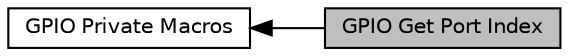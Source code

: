digraph "GPIO Get Port Index"
{
  edge [fontname="Helvetica",fontsize="10",labelfontname="Helvetica",labelfontsize="10"];
  node [fontname="Helvetica",fontsize="10",shape=box];
  rankdir=LR;
  Node1 [label="GPIO Get Port Index",height=0.2,width=0.4,color="black", fillcolor="grey75", style="filled", fontcolor="black",tooltip=" "];
  Node2 [label="GPIO Private Macros",height=0.2,width=0.4,color="black", fillcolor="white", style="filled",URL="$group___g_p_i_o_ex___private___macros.html",tooltip=" "];
  Node2->Node1 [shape=plaintext, dir="back", style="solid"];
}
